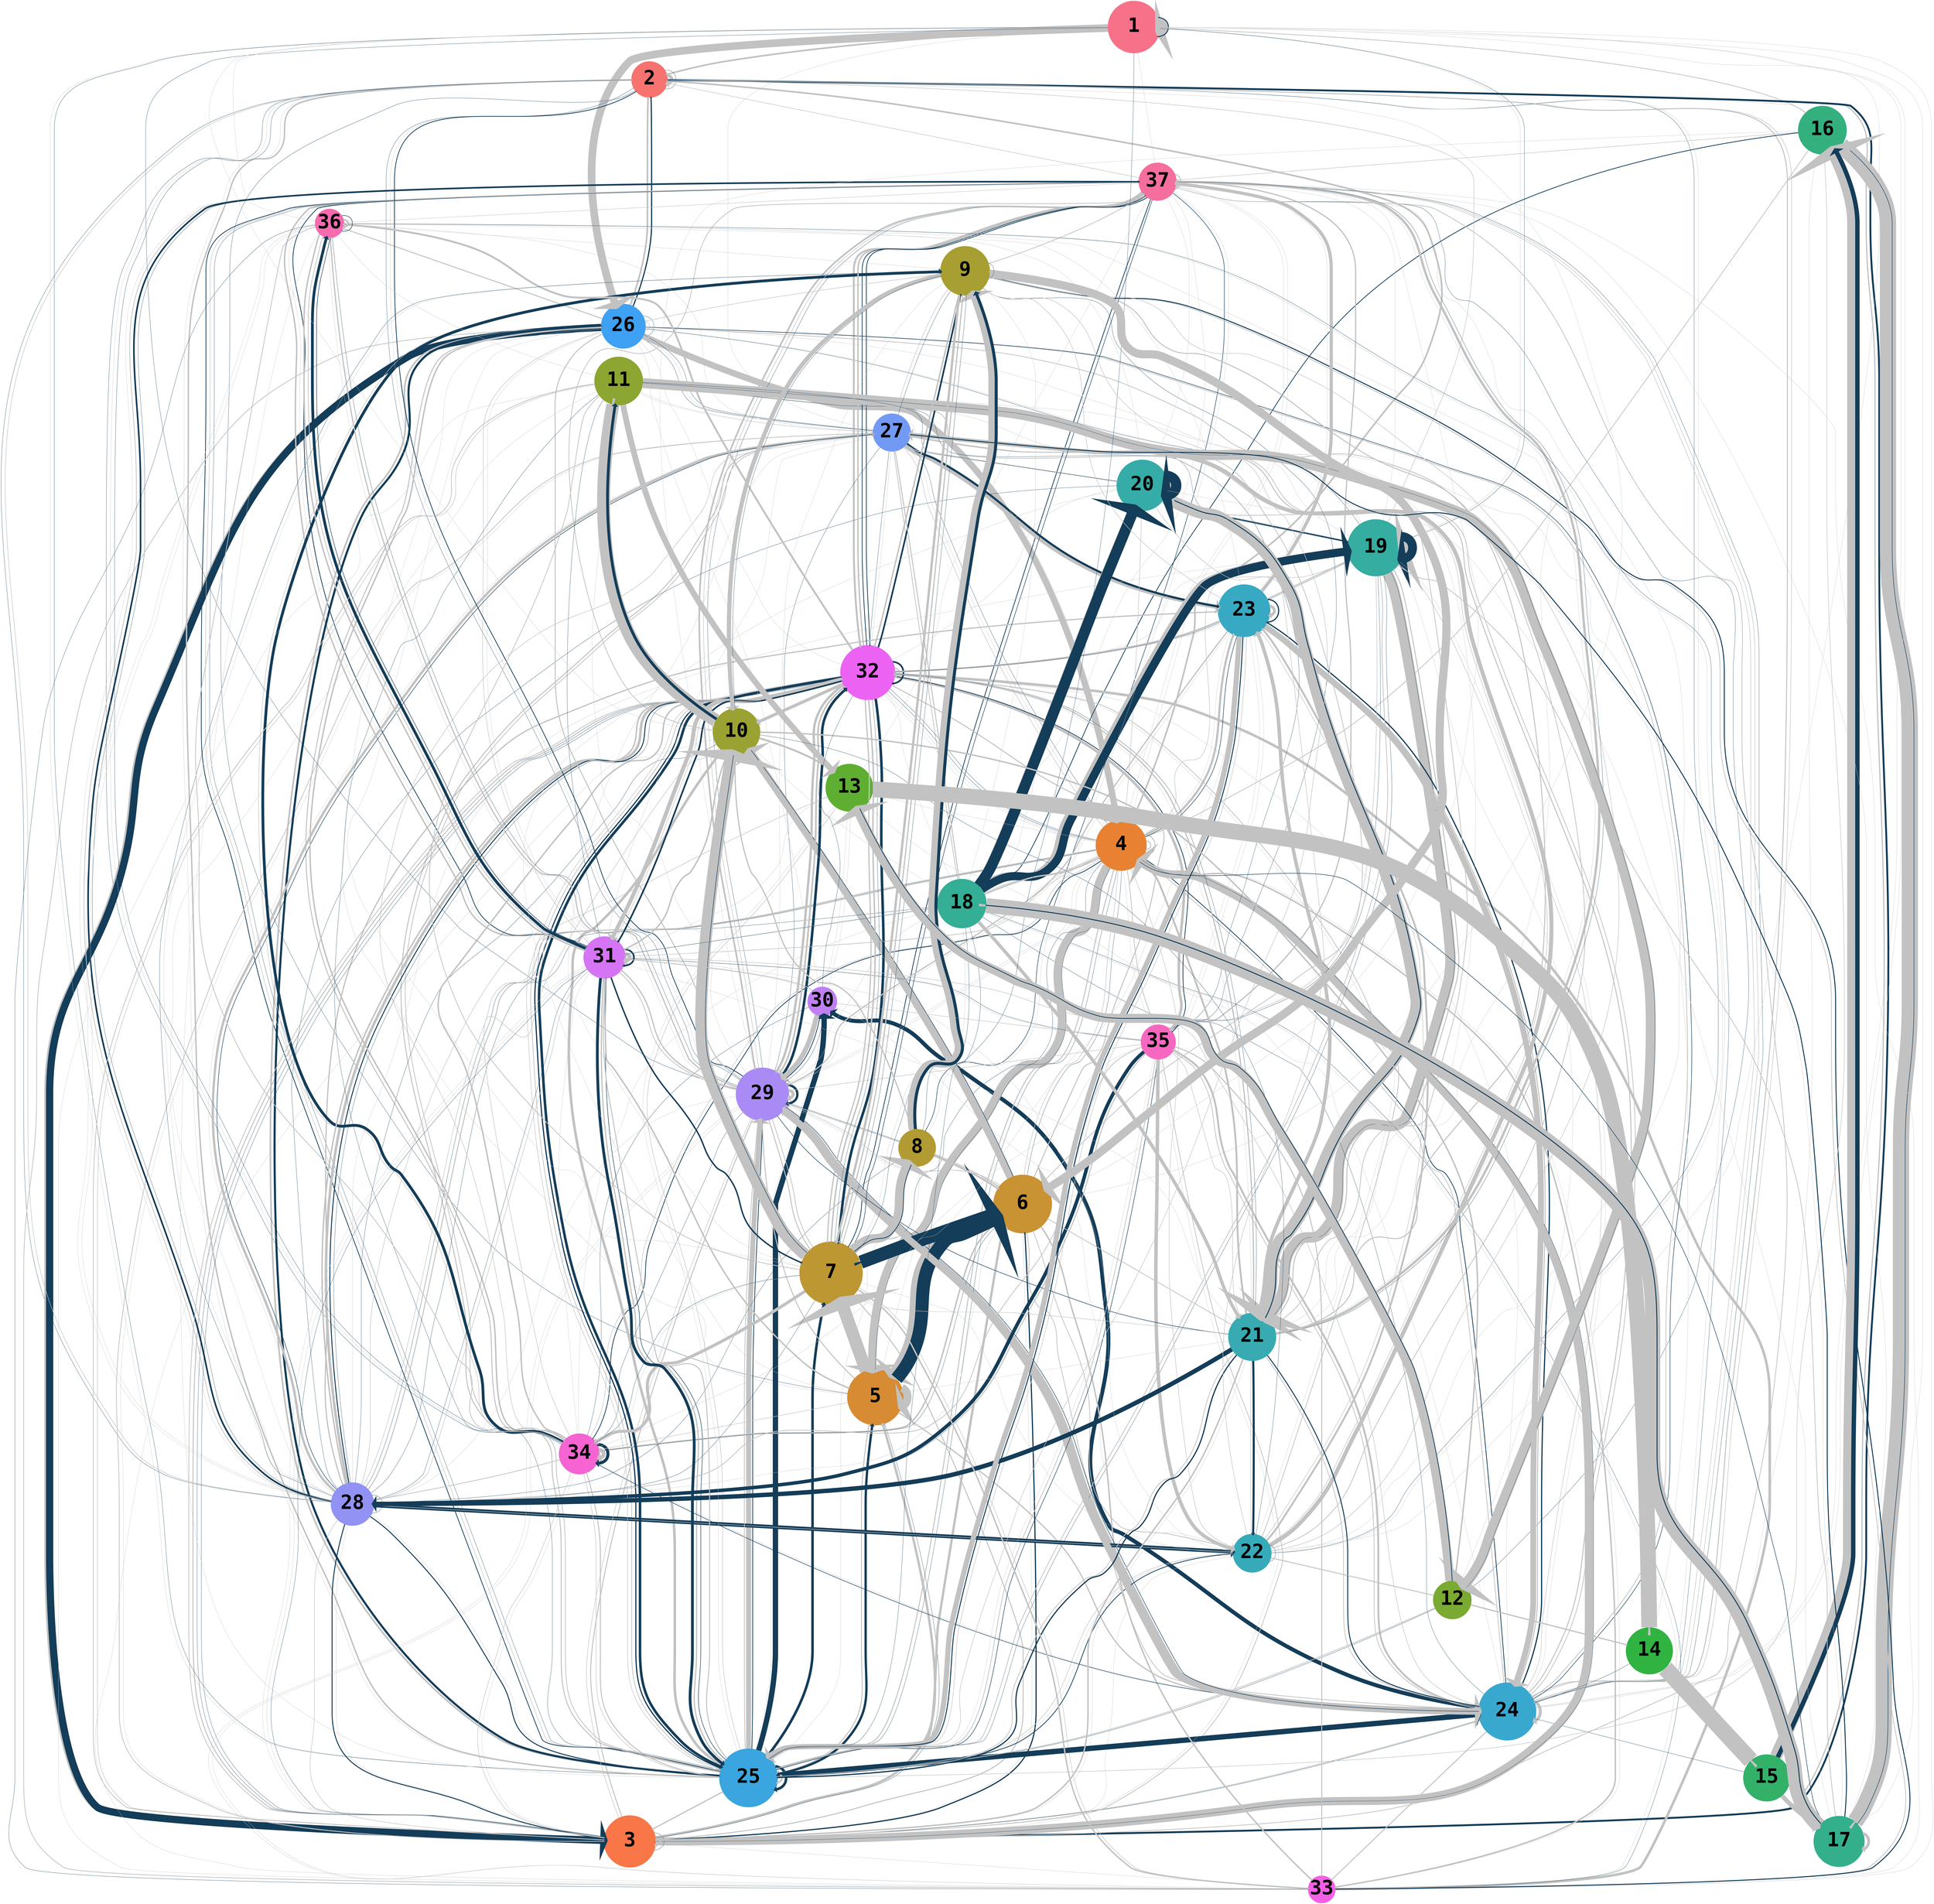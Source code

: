 // Cluster plot
digraph {
	graph [outputorder=endgesfirst]
	1 [color="#f77189" fixedsize=true fontname="Courier-Bold" fontsize=85 height=3.1269438398822866 style=filled width=3.1269438398822866]
	1 -> 1 [arrowsize=0.01 color=grey76 len=10 penwidth=39]
	1 -> 2 [arrowsize=0.01 color=grey76 len=10 penwidth=7]
	1 -> 26 [arrowsize=0.01 color=grey76 len=10 penwidth=33]
	1 -> 16 [arrowsize=0.01 color=grey76 len=10 penwidth=3]
	1 -> 19 [arrowsize=0.01 color=grey76 len=10 penwidth=1]
	1 -> 37 [arrowsize=0.01 color=grey76 len=10 penwidth=1]
	1 -> 27 [arrowsize=0.01 color=grey76 len=10 penwidth=1]
	1 -> 33 [arrowsize=0.01 color=grey76 len=10 penwidth=1]
	1 -> 24 [arrowsize=0.01 color=grey76 len=10 penwidth=1]
	1 -> 1 [arrowsize=0.01 color="#143D59" len=10 penwidth=4]
	1 -> 19 [arrowsize=0.01 color="#143D59" len=10 penwidth=1]
	2 [color="#f7736f" fixedsize=true fontname="Courier-Bold" fontsize=85 height=2.160246899469287 style=filled width=2.160246899469287]
	2 -> 4 [arrowsize=0.01 color=grey76 len=10 penwidth=7]
	2 -> 2 [arrowsize=0.01 color=grey76 len=10 penwidth=13]
	2 -> 24 [arrowsize=0.01 color=grey76 len=10 penwidth=4]
	2 -> 3 [arrowsize=0.01 color=grey76 len=10 penwidth=5]
	2 -> 25 [arrowsize=0.01 color=grey76 len=10 penwidth=1]
	2 -> 6 [arrowsize=0.01 color=grey76 len=10 penwidth=1]
	2 -> 16 [arrowsize=0.01 color=grey76 len=10 penwidth=1]
	2 -> 3 [arrowsize=0.01 color="#143D59" len=10 penwidth=8]
	2 -> 28 [arrowsize=0.01 color="#143D59" len=10 penwidth=1]
	2 -> 2 [arrowsize=0.01 color="#143D59" len=10 penwidth=1]
	2 -> 22 [arrowsize=0.01 color="#143D59" len=10 penwidth=1]
	2 -> 34 [arrowsize=0.01 color="#143D59" len=10 penwidth=1]
	2 -> 5 [arrowsize=0.01 color="#143D59" len=10 penwidth=1]
	2 -> 29 [arrowsize=0.01 color="#143D59" len=10 penwidth=1]
	3 [color="#f87647" fixedsize=true fontname="Courier-Bold" fontsize=85 height=3.109126351029605 style=filled width=3.109126351029605]
	3 -> 4 [arrowsize=0.01 color=grey76 len=10 penwidth=35]
	3 -> 24 [arrowsize=0.01 color=grey76 len=10 penwidth=3]
	3 -> 22 [arrowsize=0.01 color=grey76 len=10 penwidth=1]
	3 -> 5 [arrowsize=0.01 color=grey76 len=10 penwidth=10]
	3 -> 35 [arrowsize=0.01 color=grey76 len=10 penwidth=3]
	3 -> 27 [arrowsize=0.01 color=grey76 len=10 penwidth=1]
	3 -> 32 [arrowsize=0.01 color=grey76 len=10 penwidth=4]
	3 -> 3 [arrowsize=0.01 color=grey76 len=10 penwidth=9]
	3 -> 29 [arrowsize=0.01 color=grey76 len=10 penwidth=4]
	3 -> 21 [arrowsize=0.01 color=grey76 len=10 penwidth=1]
	3 -> 7 [arrowsize=0.01 color=grey76 len=10 penwidth=4]
	3 -> 34 [arrowsize=0.01 color=grey76 len=10 penwidth=1]
	3 -> 31 [arrowsize=0.01 color=grey76 len=10 penwidth=1]
	3 -> 33 [arrowsize=0.01 color=grey76 len=10 penwidth=1]
	3 -> 11 [arrowsize=0.01 color=grey76 len=10 penwidth=2]
	3 -> 37 [arrowsize=0.01 color=grey76 len=10 penwidth=3]
	3 -> 6 [arrowsize=0.01 color=grey76 len=10 penwidth=1]
	3 -> 28 [arrowsize=0.01 color=grey76 len=10 penwidth=1]
	3 -> 32 [arrowsize=0.01 color="#143D59" len=10 penwidth=1]
	3 -> 4 [arrowsize=0.01 color="#143D59" len=10 penwidth=1]
	3 -> 6 [arrowsize=0.01 color="#143D59" len=10 penwidth=5]
	3 -> 3 [arrowsize=0.01 color="#143D59" len=10 penwidth=1]
	3 -> 24 [arrowsize=0.01 color="#143D59" len=10 penwidth=1]
	3 -> 5 [arrowsize=0.01 color="#143D59" len=10 penwidth=1]
	4 [color="#e88232" fixedsize=true fontname="Courier-Bold" fontsize=85 height=3.0368111930481 style=filled width=3.0368111930481]
	4 -> 6 [arrowsize=0.01 color=grey76 len=10 penwidth=2]
	4 -> 5 [arrowsize=0.01 color=grey76 len=10 penwidth=36]
	4 -> 23 [arrowsize=0.01 color=grey76 len=10 penwidth=9]
	4 -> 32 [arrowsize=0.01 color=grey76 len=10 penwidth=1]
	4 -> 28 [arrowsize=0.01 color=grey76 len=10 penwidth=2]
	4 -> 4 [arrowsize=0.01 color=grey76 len=10 penwidth=4]
	4 -> 34 [arrowsize=0.01 color=grey76 len=10 penwidth=2]
	4 -> 26 [arrowsize=0.01 color=grey76 len=10 penwidth=1]
	4 -> 33 [arrowsize=0.01 color=grey76 len=10 penwidth=6]
	4 -> 37 [arrowsize=0.01 color=grey76 len=10 penwidth=1]
	4 -> 25 [arrowsize=0.01 color=grey76 len=10 penwidth=4]
	4 -> 18 [arrowsize=0.01 color=grey76 len=10 penwidth=3]
	4 -> 27 [arrowsize=0.01 color=grey76 len=10 penwidth=1]
	4 -> 3 [arrowsize=0.01 color=grey76 len=10 penwidth=3]
	4 -> 35 [arrowsize=0.01 color=grey76 len=10 penwidth=1]
	4 -> 31 [arrowsize=0.01 color=grey76 len=10 penwidth=1]
	4 -> 29 [arrowsize=0.01 color=grey76 len=10 penwidth=1]
	4 -> 20 [arrowsize=0.01 color=grey76 len=10 penwidth=2]
	4 -> 5 [arrowsize=0.01 color="#143D59" len=10 penwidth=1]
	4 -> 7 [arrowsize=0.01 color="#143D59" len=10 penwidth=1]
	4 -> 4 [arrowsize=0.01 color="#143D59" len=10 penwidth=1]
	4 -> 34 [arrowsize=0.01 color="#143D59" len=10 penwidth=3]
	4 -> 28 [arrowsize=0.01 color="#143D59" len=10 penwidth=1]
	4 -> 27 [arrowsize=0.01 color="#143D59" len=10 penwidth=1]
	4 -> 32 [arrowsize=0.01 color="#143D59" len=10 penwidth=1]
	4 -> 23 [arrowsize=0.01 color="#143D59" len=10 penwidth=2]
	5 [color="#d78b32" fixedsize=true fontname="Courier-Bold" fontsize=85 height=3.3665016461206925 style=filled width=3.3665016461206925]
	5 -> 7 [arrowsize=0.01 color=grey76 len=10 penwidth=54]
	5 -> 5 [arrowsize=0.01 color=grey76 len=10 penwidth=34]
	5 -> 6 [arrowsize=0.01 color=grey76 len=10 penwidth=8]
	5 -> 29 [arrowsize=0.01 color=grey76 len=10 penwidth=4]
	5 -> 34 [arrowsize=0.01 color=grey76 len=10 penwidth=1]
	5 -> 23 [arrowsize=0.01 color=grey76 len=10 penwidth=1]
	5 -> 6 [arrowsize=0.01 color="#143D59" len=10 penwidth=56]
	6 [color="#c99232" fixedsize=true fontname="Courier-Bold" fontsize=85 height=3.496029493900505 style=filled width=3.496029493900505]
	6 -> 10 [arrowsize=0.01 color=grey76 len=10 penwidth=32]
	6 -> 5 [arrowsize=0.01 color=grey76 len=10 penwidth=35]
	6 -> 11 [arrowsize=0.01 color=grey76 len=10 penwidth=3]
	6 -> 8 [arrowsize=0.01 color=grey76 len=10 penwidth=4]
	6 -> 24 [arrowsize=0.01 color=grey76 len=10 penwidth=3]
	6 -> 7 [arrowsize=0.01 color=grey76 len=10 penwidth=13]
	6 -> 33 [arrowsize=0.01 color=grey76 len=10 penwidth=6]
	6 -> 37 [arrowsize=0.01 color=grey76 len=10 penwidth=1]
	6 -> 28 [arrowsize=0.01 color=grey76 len=10 penwidth=1]
	6 -> 34 [arrowsize=0.01 color=grey76 len=10 penwidth=6]
	6 -> 32 [arrowsize=0.01 color=grey76 len=10 penwidth=4]
	6 -> 29 [arrowsize=0.01 color=grey76 len=10 penwidth=2]
	6 -> 7 [arrowsize=0.01 color="#143D59" len=10 penwidth=57]
	6 -> 10 [arrowsize=0.01 color="#143D59" len=10 penwidth=2]
	6 -> 4 [arrowsize=0.01 color="#143D59" len=10 penwidth=1]
	7 [color="#bd9732" fixedsize=true fontname="Courier-Bold" fontsize=85 height=3.771236166328254 style=filled width=3.771236166328254]
	7 -> 10 [arrowsize=0.01 color=grey76 len=10 penwidth=51]
	7 -> 8 [arrowsize=0.01 color=grey76 len=10 penwidth=38]
	7 -> 11 [arrowsize=0.01 color=grey76 len=10 penwidth=3]
	7 -> 9 [arrowsize=0.01 color=grey76 len=10 penwidth=5]
	7 -> 21 [arrowsize=0.01 color=grey76 len=10 penwidth=1]
	7 -> 33 [arrowsize=0.01 color=grey76 len=10 penwidth=6]
	7 -> 34 [arrowsize=0.01 color=grey76 len=10 penwidth=13]
	7 -> 32 [arrowsize=0.01 color=grey76 len=10 penwidth=6]
	7 -> 29 [arrowsize=0.01 color=grey76 len=10 penwidth=3]
	7 -> 27 [arrowsize=0.01 color=grey76 len=10 penwidth=1]
	7 -> 26 [arrowsize=0.01 color=grey76 len=10 penwidth=1]
	7 -> 8 [arrowsize=0.01 color="#143D59" len=10 penwidth=3]
	7 -> 10 [arrowsize=0.01 color="#143D59" len=10 penwidth=2]
	7 -> 37 [arrowsize=0.01 color="#143D59" len=10 penwidth=2]
	7 -> 28 [arrowsize=0.01 color="#143D59" len=10 penwidth=1]
	7 -> 32 [arrowsize=0.01 color="#143D59" len=10 penwidth=1]
	7 -> 34 [arrowsize=0.01 color="#143D59" len=10 penwidth=1]
	8 [color="#b29b32" fixedsize=true fontname="Courier-Bold" fontsize=85 height=2.23606797749979 style=filled width=2.23606797749979]
	8 -> 6 [arrowsize=0.01 color=grey76 len=10 penwidth=8]
	8 -> 10 [arrowsize=0.01 color=grey76 len=10 penwidth=5]
	8 -> 9 [arrowsize=0.01 color=grey76 len=10 penwidth=31]
	8 -> 37 [arrowsize=0.01 color=grey76 len=10 penwidth=1]
	8 -> 9 [arrowsize=0.01 color="#143D59" len=10 penwidth=13]
	8 -> 29 [arrowsize=0.01 color="#143D59" len=10 penwidth=1]
	8 -> 1 [arrowsize=0.01 color="#143D59" len=10 penwidth=1]
	9 [color="#a79f31" fixedsize=true fontname="Courier-Bold" fontsize=85 height=2.9627314724385294 style=filled width=2.9627314724385294]
	9 -> 6 [arrowsize=0.01 color=grey76 len=10 penwidth=35]
	9 -> 23 [arrowsize=0.01 color=grey76 len=10 penwidth=2]
	9 -> 27 [arrowsize=0.01 color=grey76 len=10 penwidth=2]
	9 -> 10 [arrowsize=0.01 color=grey76 len=10 penwidth=18]
	9 -> 7 [arrowsize=0.01 color=grey76 len=10 penwidth=10]
	9 -> 32 [arrowsize=0.01 color=grey76 len=10 penwidth=6]
	9 -> 26 [arrowsize=0.01 color=grey76 len=10 penwidth=2]
	9 -> 29 [arrowsize=0.01 color=grey76 len=10 penwidth=1]
	9 -> 25 [arrowsize=0.01 color=grey76 len=10 penwidth=2]
	9 -> 18 [arrowsize=0.01 color=grey76 len=10 penwidth=1]
	9 -> 10 [arrowsize=0.01 color="#143D59" len=10 penwidth=1]
	9 -> 27 [arrowsize=0.01 color="#143D59" len=10 penwidth=1]
	9 -> 9 [arrowsize=0.01 color="#143D59" len=10 penwidth=1]
	9 -> 28 [arrowsize=0.01 color="#143D59" len=10 penwidth=1]
	9 -> 7 [arrowsize=0.01 color="#143D59" len=10 penwidth=1]
	10 [color="#9aa331" fixedsize=true fontname="Courier-Bold" fontsize=85 height=2.82842712474619 style=filled width=2.82842712474619]
	10 -> 11 [arrowsize=0.01 color=grey76 len=10 penwidth=56]
	10 -> 6 [arrowsize=0.01 color=grey76 len=10 penwidth=1]
	10 -> 12 [arrowsize=0.01 color=grey76 len=10 penwidth=6]
	10 -> 13 [arrowsize=0.01 color=grey76 len=10 penwidth=8]
	10 -> 1 [arrowsize=0.01 color=grey76 len=10 penwidth=1]
	10 -> 11 [arrowsize=0.01 color="#143D59" len=10 penwidth=12]
	10 -> 22 [arrowsize=0.01 color="#143D59" len=10 penwidth=1]
	11 [color="#8ca631" fixedsize=true fontname="Courier-Bold" fontsize=85 height=2.905932629027116 style=filled width=2.905932629027116]
	11 -> 12 [arrowsize=0.01 color=grey76 len=10 penwidth=43]
	11 -> 13 [arrowsize=0.01 color=grey76 len=10 penwidth=25]
	11 -> 27 [arrowsize=0.01 color=grey76 len=10 penwidth=1]
	11 -> 33 [arrowsize=0.01 color=grey76 len=10 penwidth=1]
	11 -> 36 [arrowsize=0.01 color=grey76 len=10 penwidth=1]
	11 -> 14 [arrowsize=0.01 color=grey76 len=10 penwidth=1]
	11 -> 3 [arrowsize=0.01 color=grey76 len=10 penwidth=3]
	11 -> 31 [arrowsize=0.01 color="#143D59" len=10 penwidth=1]
	11 -> 25 [arrowsize=0.01 color="#143D59" len=10 penwidth=1]
	11 -> 12 [arrowsize=0.01 color="#143D59" len=10 penwidth=1]
	12 [color="#7aaa31" fixedsize=true fontname="Courier-Bold" fontsize=85 height=2.285218200133681 style=filled width=2.285218200133681]
	12 -> 14 [arrowsize=0.01 color=grey76 len=10 penwidth=5]
	12 -> 13 [arrowsize=0.01 color=grey76 len=10 penwidth=39]
	12 -> 22 [arrowsize=0.01 color=grey76 len=10 penwidth=2]
	12 -> 19 [arrowsize=0.01 color=grey76 len=10 penwidth=1]
	12 -> 13 [arrowsize=0.01 color="#143D59" len=10 penwidth=3]
	13 [color="#5eaf31" fixedsize=true fontname="Courier-Bold" fontsize=85 height=2.848001248439177 style=filled width=2.848001248439177]
	13 -> 14 [arrowsize=0.01 color=grey76 len=10 penwidth=68]
	13 -> 4 [arrowsize=0.01 color=grey76 len=10 penwidth=1]
	13 -> 30 [arrowsize=0.01 color=grey76 len=10 penwidth=1]
	13 -> 25 [arrowsize=0.01 color=grey76 len=10 penwidth=1]
	14 [color="#31b341" fixedsize=true fontname="Courier-Bold" fontsize=85 height=2.8087165910587863 style=filled width=2.8087165910587863]
	14 -> 15 [arrowsize=0.01 color=grey76 len=10 penwidth=71]
	14 -> 24 [arrowsize=0.01 color="#143D59" len=10 penwidth=1]
	15 [color="#33b169" fixedsize=true fontname="Courier-Bold" fontsize=85 height=2.8087165910587863 style=filled width=2.8087165910587863]
	15 -> 16 [arrowsize=0.01 color=grey76 len=10 penwidth=52]
	15 -> 17 [arrowsize=0.01 color=grey76 len=10 penwidth=19]
	15 -> 16 [arrowsize=0.01 color="#143D59" len=10 penwidth=19]
	16 [color="#33b07e" fixedsize=true fontname="Courier-Bold" fontsize=85 height=2.905932629027116 style=filled width=2.905932629027116]
	16 -> 17 [arrowsize=0.01 color=grey76 len=10 penwidth=70]
	16 -> 4 [arrowsize=0.01 color=grey76 len=10 penwidth=3]
	16 -> 37 [arrowsize=0.01 color=grey76 len=10 penwidth=2]
	16 -> 18 [arrowsize=0.01 color="#143D59" len=10 penwidth=3]
	16 -> 17 [arrowsize=0.01 color="#143D59" len=10 penwidth=2]
	17 [color="#34af8c" fixedsize=true fontname="Courier-Bold" fontsize=85 height=3.0368111930481 style=filled width=3.0368111930481]
	17 -> 18 [arrowsize=0.01 color=grey76 len=10 penwidth=64]
	17 -> 17 [arrowsize=0.01 color=grey76 len=10 penwidth=12]
	17 -> 19 [arrowsize=0.01 color=grey76 len=10 penwidth=3]
	17 -> 27 [arrowsize=0.01 color=grey76 len=10 penwidth=1]
	17 -> 20 [arrowsize=0.01 color=grey76 len=10 penwidth=1]
	17 -> 1 [arrowsize=0.01 color=grey76 len=10 penwidth=1]
	17 -> 37 [arrowsize=0.01 color=grey76 len=10 penwidth=1]
	17 -> 18 [arrowsize=0.01 color="#143D59" len=10 penwidth=4]
	17 -> 27 [arrowsize=0.01 color="#143D59" len=10 penwidth=4]
	17 -> 4 [arrowsize=0.01 color="#143D59" len=10 penwidth=2]
	18 [color="#35ae96" fixedsize=true fontname="Courier-Bold" fontsize=85 height=2.9439202887759492 style=filled width=2.9439202887759492]
	18 -> 19 [arrowsize=0.01 color=grey76 len=10 penwidth=33]
	18 -> 20 [arrowsize=0.01 color=grey76 len=10 penwidth=18]
	18 -> 4 [arrowsize=0.01 color=grey76 len=10 penwidth=6]
	18 -> 21 [arrowsize=0.01 color=grey76 len=10 penwidth=14]
	18 -> 27 [arrowsize=0.01 color=grey76 len=10 penwidth=4]
	18 -> 7 [arrowsize=0.01 color=grey76 len=10 penwidth=1]
	18 -> 10 [arrowsize=0.01 color=grey76 len=10 penwidth=1]
	18 -> 31 [arrowsize=0.01 color=grey76 len=10 penwidth=1]
	18 -> 19 [arrowsize=0.01 color="#143D59" len=10 penwidth=35]
	18 -> 20 [arrowsize=0.01 color="#143D59" len=10 penwidth=46]
	18 -> 31 [arrowsize=0.01 color="#143D59" len=10 penwidth=1]
	18 -> 25 [arrowsize=0.01 color="#143D59" len=10 penwidth=1]
	18 -> 7 [arrowsize=0.01 color="#143D59" len=10 penwidth=1]
	19 [color="#35ada0" fixedsize=true fontname="Courier-Bold" fontsize=85 height=3.3993463423951895 style=filled width=3.3993463423951895]
	19 -> 19 [arrowsize=0.01 color=grey76 len=10 penwidth=46]
	19 -> 21 [arrowsize=0.01 color=grey76 len=10 penwidth=45]
	19 -> 2 [arrowsize=0.01 color=grey76 len=10 penwidth=2]
	19 -> 23 [arrowsize=0.01 color=grey76 len=10 penwidth=4]
	19 -> 24 [arrowsize=0.01 color=grey76 len=10 penwidth=2]
	19 -> 11 [arrowsize=0.01 color=grey76 len=10 penwidth=1]
	19 -> 4 [arrowsize=0.01 color=grey76 len=10 penwidth=2]
	19 -> 26 [arrowsize=0.01 color=grey76 len=10 penwidth=1]
	19 -> 32 [arrowsize=0.01 color=grey76 len=10 penwidth=1]
	19 -> 20 [arrowsize=0.01 color="#143D59" len=10 penwidth=3]
	19 -> 19 [arrowsize=0.01 color="#143D59" len=10 penwidth=38]
	19 -> 21 [arrowsize=0.01 color="#143D59" len=10 penwidth=1]
	19 -> 23 [arrowsize=0.01 color="#143D59" len=10 penwidth=1]
	20 [color="#36aca8" fixedsize=true fontname="Courier-Bold" fontsize=85 height=3.073181485764296 style=filled width=3.073181485764296]
	20 -> 21 [arrowsize=0.01 color=grey76 len=10 penwidth=51]
	20 -> 20 [arrowsize=0.01 color=grey76 len=10 penwidth=29]
	20 -> 22 [arrowsize=0.01 color=grey76 len=10 penwidth=2]
	20 -> 36 [arrowsize=0.01 color=grey76 len=10 penwidth=1]
	20 -> 37 [arrowsize=0.01 color=grey76 len=10 penwidth=1]
	20 -> 5 [arrowsize=0.01 color=grey76 len=10 penwidth=1]
	20 -> 19 [arrowsize=0.01 color="#143D59" len=10 penwidth=3]
	20 -> 20 [arrowsize=0.01 color="#143D59" len=10 penwidth=44]
	20 -> 21 [arrowsize=0.01 color="#143D59" len=10 penwidth=4]
	20 -> 11 [arrowsize=0.01 color="#143D59" len=10 penwidth=1]
	21 [color="#37abb1" fixedsize=true fontname="Courier-Bold" fontsize=85 height=2.8674417556808756 style=filled width=2.8674417556808756]
	21 -> 9 [arrowsize=0.01 color=grey76 len=10 penwidth=4]
	21 -> 27 [arrowsize=0.01 color=grey76 len=10 penwidth=3]
	21 -> 6 [arrowsize=0.01 color=grey76 len=10 penwidth=3]
	21 -> 22 [arrowsize=0.01 color=grey76 len=10 penwidth=2]
	21 -> 26 [arrowsize=0.01 color=grey76 len=10 penwidth=1]
	21 -> 3 [arrowsize=0.01 color=grey76 len=10 penwidth=6]
	21 -> 4 [arrowsize=0.01 color=grey76 len=10 penwidth=8]
	21 -> 32 [arrowsize=0.01 color=grey76 len=10 penwidth=5]
	21 -> 31 [arrowsize=0.01 color=grey76 len=10 penwidth=1]
	21 -> 25 [arrowsize=0.01 color=grey76 len=10 penwidth=3]
	21 -> 23 [arrowsize=0.01 color=grey76 len=10 penwidth=15]
	21 -> 24 [arrowsize=0.01 color=grey76 len=10 penwidth=3]
	21 -> 19 [arrowsize=0.01 color=grey76 len=10 penwidth=4]
	21 -> 37 [arrowsize=0.01 color=grey76 len=10 penwidth=10]
	21 -> 35 [arrowsize=0.01 color=grey76 len=10 penwidth=2]
	21 -> 36 [arrowsize=0.01 color=grey76 len=10 penwidth=1]
	21 -> 7 [arrowsize=0.01 color=grey76 len=10 penwidth=1]
	21 -> 5 [arrowsize=0.01 color=grey76 len=10 penwidth=1]
	21 -> 22 [arrowsize=0.01 color="#143D59" len=10 penwidth=9]
	21 -> 29 [arrowsize=0.01 color="#143D59" len=10 penwidth=2]
	21 -> 28 [arrowsize=0.01 color="#143D59" len=10 penwidth=19]
	21 -> 24 [arrowsize=0.01 color="#143D59" len=10 penwidth=4]
	21 -> 25 [arrowsize=0.01 color="#143D59" len=10 penwidth=5]
	21 -> 32 [arrowsize=0.01 color="#143D59" len=10 penwidth=1]
	21 -> 37 [arrowsize=0.01 color="#143D59" len=10 penwidth=1]
	22 [color="#37aab9" fixedsize=true fontname="Courier-Bold" fontsize=85 height=2.309401076758503 style=filled width=2.309401076758503]
	22 -> 9 [arrowsize=0.01 color=grey76 len=10 penwidth=2]
	22 -> 27 [arrowsize=0.01 color=grey76 len=10 penwidth=17]
	22 -> 12 [arrowsize=0.01 color=grey76 len=10 penwidth=2]
	22 -> 25 [arrowsize=0.01 color=grey76 len=10 penwidth=2]
	22 -> 28 [arrowsize=0.01 color=grey76 len=10 penwidth=2]
	22 -> 6 [arrowsize=0.01 color=grey76 len=10 penwidth=3]
	22 -> 23 [arrowsize=0.01 color=grey76 len=10 penwidth=8]
	22 -> 32 [arrowsize=0.01 color=grey76 len=10 penwidth=3]
	22 -> 2 [arrowsize=0.01 color=grey76 len=10 penwidth=1]
	22 -> 1 [arrowsize=0.01 color=grey76 len=10 penwidth=1]
	22 -> 30 [arrowsize=0.01 color=grey76 len=10 penwidth=1]
	22 -> 4 [arrowsize=0.01 color=grey76 len=10 penwidth=2]
	22 -> 7 [arrowsize=0.01 color=grey76 len=10 penwidth=1]
	22 -> 22 [arrowsize=0.01 color="#143D59" len=10 penwidth=1]
	23 [color="#38a9c3" fixedsize=true fontname="Courier-Bold" fontsize=85 height=3.144660377352201 style=filled width=3.144660377352201]
	23 -> 24 [arrowsize=0.01 color=grey76 len=10 penwidth=25]
	23 -> 22 [arrowsize=0.01 color=grey76 len=10 penwidth=2]
	23 -> 29 [arrowsize=0.01 color=grey76 len=10 penwidth=5]
	23 -> 25 [arrowsize=0.01 color=grey76 len=10 penwidth=22]
	23 -> 23 [arrowsize=0.01 color=grey76 len=10 penwidth=12]
	23 -> 32 [arrowsize=0.01 color=grey76 len=10 penwidth=7]
	23 -> 35 [arrowsize=0.01 color=grey76 len=10 penwidth=1]
	23 -> 37 [arrowsize=0.01 color=grey76 len=10 penwidth=14]
	23 -> 4 [arrowsize=0.01 color=grey76 len=10 penwidth=1]
	23 -> 23 [arrowsize=0.01 color="#143D59" len=10 penwidth=5]
	23 -> 32 [arrowsize=0.01 color="#143D59" len=10 penwidth=1]
	23 -> 25 [arrowsize=0.01 color="#143D59" len=10 penwidth=4]
	24 [color="#39a8cf" fixedsize=true fontname="Courier-Bold" fontsize=85 height=3.464101615137755 style=filled width=3.464101615137755]
	24 -> 2 [arrowsize=0.01 color=grey76 len=10 penwidth=2]
	24 -> 25 [arrowsize=0.01 color=grey76 len=10 penwidth=14]
	24 -> 26 [arrowsize=0.01 color=grey76 len=10 penwidth=3]
	24 -> 24 [arrowsize=0.01 color=grey76 len=10 penwidth=13]
	24 -> 27 [arrowsize=0.01 color=grey76 len=10 penwidth=3]
	24 -> 5 [arrowsize=0.01 color=grey76 len=10 penwidth=5]
	24 -> 34 [arrowsize=0.01 color=grey76 len=10 penwidth=1]
	24 -> 35 [arrowsize=0.01 color=grey76 len=10 penwidth=8]
	24 -> 29 [arrowsize=0.01 color=grey76 len=10 penwidth=19]
	24 -> 16 [arrowsize=0.01 color=grey76 len=10 penwidth=1]
	24 -> 33 [arrowsize=0.01 color=grey76 len=10 penwidth=4]
	24 -> 37 [arrowsize=0.01 color=grey76 len=10 penwidth=2]
	24 -> 4 [arrowsize=0.01 color=grey76 len=10 penwidth=3]
	24 -> 23 [arrowsize=0.01 color=grey76 len=10 penwidth=4]
	24 -> 32 [arrowsize=0.01 color=grey76 len=10 penwidth=1]
	24 -> 1 [arrowsize=0.01 color=grey76 len=10 penwidth=1]
	24 -> 13 [arrowsize=0.01 color=grey76 len=10 penwidth=1]
	24 -> 19 [arrowsize=0.01 color=grey76 len=10 penwidth=1]
	24 -> 26 [arrowsize=0.01 color="#143D59" len=10 penwidth=2]
	24 -> 25 [arrowsize=0.01 color="#143D59" len=10 penwidth=11]
	24 -> 30 [arrowsize=0.01 color="#143D59" len=10 penwidth=17]
	24 -> 15 [arrowsize=0.01 color="#143D59" len=10 penwidth=1]
	24 -> 23 [arrowsize=0.01 color="#143D59" len=10 penwidth=5]
	24 -> 4 [arrowsize=0.01 color="#143D59" len=10 penwidth=3]
	24 -> 18 [arrowsize=0.01 color="#143D59" len=10 penwidth=1]
	25 [color="#3aa5de" fixedsize=true fontname="Courier-Bold" fontsize=85 height=3.496029493900505 style=filled width=3.496029493900505]
	25 -> 2 [arrowsize=0.01 color=grey76 len=10 penwidth=6]
	25 -> 26 [arrowsize=0.01 color=grey76 len=10 penwidth=7]
	25 -> 12 [arrowsize=0.01 color=grey76 len=10 penwidth=3]
	25 -> 31 [arrowsize=0.01 color=grey76 len=10 penwidth=5]
	25 -> 27 [arrowsize=0.01 color=grey76 len=10 penwidth=3]
	25 -> 32 [arrowsize=0.01 color=grey76 len=10 penwidth=3]
	25 -> 25 [arrowsize=0.01 color=grey76 len=10 penwidth=7]
	25 -> 34 [arrowsize=0.01 color=grey76 len=10 penwidth=4]
	25 -> 24 [arrowsize=0.01 color=grey76 len=10 penwidth=1]
	25 -> 29 [arrowsize=0.01 color=grey76 len=10 penwidth=21]
	25 -> 22 [arrowsize=0.01 color=grey76 len=10 penwidth=1]
	25 -> 3 [arrowsize=0.01 color=grey76 len=10 penwidth=5]
	25 -> 10 [arrowsize=0.01 color=grey76 len=10 penwidth=11]
	25 -> 6 [arrowsize=0.01 color=grey76 len=10 penwidth=10]
	25 -> 37 [arrowsize=0.01 color=grey76 len=10 penwidth=2]
	25 -> 8 [arrowsize=0.01 color=grey76 len=10 penwidth=1]
	25 -> 5 [arrowsize=0.01 color=grey76 len=10 penwidth=4]
	25 -> 23 [arrowsize=0.01 color=grey76 len=10 penwidth=2]
	25 -> 13 [arrowsize=0.01 color=grey76 len=10 penwidth=2]
	25 -> 1 [arrowsize=0.01 color=grey76 len=10 penwidth=1]
	25 -> 28 [arrowsize=0.01 color=grey76 len=10 penwidth=1]
	25 -> 19 [arrowsize=0.01 color=grey76 len=10 penwidth=3]
	25 -> 35 [arrowsize=0.01 color=grey76 len=10 penwidth=3]
	25 -> 30 [arrowsize=0.01 color=grey76 len=10 penwidth=1]
	25 -> 16 [arrowsize=0.01 color=grey76 len=10 penwidth=2]
	25 -> 24 [arrowsize=0.01 color="#143D59" len=10 penwidth=23]
	25 -> 26 [arrowsize=0.01 color="#143D59" len=10 penwidth=9]
	25 -> 22 [arrowsize=0.01 color="#143D59" len=10 penwidth=3]
	25 -> 29 [arrowsize=0.01 color="#143D59" len=10 penwidth=3]
	25 -> 30 [arrowsize=0.01 color="#143D59" len=10 penwidth=23]
	25 -> 25 [arrowsize=0.01 color="#143D59" len=10 penwidth=11]
	25 -> 31 [arrowsize=0.01 color="#143D59" len=10 penwidth=2]
	25 -> 7 [arrowsize=0.01 color="#143D59" len=10 penwidth=11]
	25 -> 5 [arrowsize=0.01 color="#143D59" len=10 penwidth=10]
	25 -> 19 [arrowsize=0.01 color="#143D59" len=10 penwidth=1]
	25 -> 4 [arrowsize=0.01 color="#143D59" len=10 penwidth=1]
	25 -> 32 [arrowsize=0.01 color="#143D59" len=10 penwidth=5]
	25 -> 1 [arrowsize=0.01 color="#143D59" len=10 penwidth=1]
	25 -> 37 [arrowsize=0.01 color="#143D59" len=10 penwidth=1]
	25 -> 12 [arrowsize=0.01 color="#143D59" len=10 penwidth=1]
	26 [color="#3ea1f4" fixedsize=true fontname="Courier-Bold" fontsize=85 height=2.6666666666666665 style=filled width=2.6666666666666665]
	26 -> 2 [arrowsize=0.01 color=grey76 len=10 penwidth=7]
	26 -> 4 [arrowsize=0.01 color=grey76 len=10 penwidth=27]
	26 -> 22 [arrowsize=0.01 color=grey76 len=10 penwidth=3]
	26 -> 32 [arrowsize=0.01 color=grey76 len=10 penwidth=1]
	26 -> 3 [arrowsize=0.01 color=grey76 len=10 penwidth=10]
	26 -> 34 [arrowsize=0.01 color=grey76 len=10 penwidth=4]
	26 -> 36 [arrowsize=0.01 color=grey76 len=10 penwidth=4]
	26 -> 31 [arrowsize=0.01 color=grey76 len=10 penwidth=2]
	26 -> 11 [arrowsize=0.01 color=grey76 len=10 penwidth=1]
	26 -> 26 [arrowsize=0.01 color=grey76 len=10 penwidth=2]
	26 -> 5 [arrowsize=0.01 color=grey76 len=10 penwidth=1]
	26 -> 2 [arrowsize=0.01 color="#143D59" len=10 penwidth=5]
	26 -> 3 [arrowsize=0.01 color="#143D59" len=10 penwidth=31]
	26 -> 27 [arrowsize=0.01 color="#143D59" len=10 penwidth=1]
	26 -> 19 [arrowsize=0.01 color="#143D59" len=10 penwidth=1]
	26 -> 26 [arrowsize=0.01 color="#143D59" len=10 penwidth=1]
	27 [color="#729af4" fixedsize=true fontname="Courier-Bold" fontsize=85 height=2.260776661041756 style=filled width=2.260776661041756]
	27 -> 24 [arrowsize=0.01 color=grey76 len=10 penwidth=4]
	27 -> 22 [arrowsize=0.01 color=grey76 len=10 penwidth=2]
	27 -> 23 [arrowsize=0.01 color=grey76 len=10 penwidth=18]
	27 -> 25 [arrowsize=0.01 color=grey76 len=10 penwidth=4]
	27 -> 11 [arrowsize=0.01 color=grey76 len=10 penwidth=1]
	27 -> 3 [arrowsize=0.01 color=grey76 len=10 penwidth=3]
	27 -> 4 [arrowsize=0.01 color=grey76 len=10 penwidth=2]
	27 -> 26 [arrowsize=0.01 color=grey76 len=10 penwidth=1]
	27 -> 28 [arrowsize=0.01 color=grey76 len=10 penwidth=1]
	27 -> 20 [arrowsize=0.01 color=grey76 len=10 penwidth=4]
	27 -> 27 [arrowsize=0.01 color=grey76 len=10 penwidth=1]
	27 -> 18 [arrowsize=0.01 color=grey76 len=10 penwidth=3]
	27 -> 23 [arrowsize=0.01 color="#143D59" len=10 penwidth=9]
	27 -> 29 [arrowsize=0.01 color="#143D59" len=10 penwidth=1]
	27 -> 26 [arrowsize=0.01 color="#143D59" len=10 penwidth=1]
	27 -> 32 [arrowsize=0.01 color="#143D59" len=10 penwidth=1]
	28 [color="#9192f4" fixedsize=true fontname="Courier-Bold" fontsize=85 height=2.581988897471611 style=filled width=2.581988897471611]
	28 -> 28 [arrowsize=0.01 color=grey76 len=10 penwidth=1]
	28 -> 2 [arrowsize=0.01 color=grey76 len=10 penwidth=2]
	28 -> 31 [arrowsize=0.01 color=grey76 len=10 penwidth=2]
	28 -> 27 [arrowsize=0.01 color=grey76 len=10 penwidth=10]
	28 -> 35 [arrowsize=0.01 color=grey76 len=10 penwidth=4]
	28 -> 22 [arrowsize=0.01 color=grey76 len=10 penwidth=4]
	28 -> 13 [arrowsize=0.01 color=grey76 len=10 penwidth=2]
	28 -> 9 [arrowsize=0.01 color=grey76 len=10 penwidth=1]
	28 -> 4 [arrowsize=0.01 color=grey76 len=10 penwidth=4]
	28 -> 11 [arrowsize=0.01 color=grey76 len=10 penwidth=1]
	28 -> 19 [arrowsize=0.01 color=grey76 len=10 penwidth=1]
	28 -> 32 [arrowsize=0.01 color=grey76 len=10 penwidth=11]
	28 -> 23 [arrowsize=0.01 color=grey76 len=10 penwidth=5]
	28 -> 3 [arrowsize=0.01 color=grey76 len=10 penwidth=2]
	28 -> 36 [arrowsize=0.01 color=grey76 len=10 penwidth=1]
	28 -> 37 [arrowsize=0.01 color=grey76 len=10 penwidth=3]
	28 -> 21 [arrowsize=0.01 color=grey76 len=10 penwidth=1]
	28 -> 29 [arrowsize=0.01 color=grey76 len=10 penwidth=1]
	28 -> 25 [arrowsize=0.01 color="#143D59" len=10 penwidth=4]
	28 -> 22 [arrowsize=0.01 color="#143D59" len=10 penwidth=16]
	28 -> 32 [arrowsize=0.01 color="#143D59" len=10 penwidth=4]
	28 -> 8 [arrowsize=0.01 color="#143D59" len=10 penwidth=1]
	28 -> 20 [arrowsize=0.01 color="#143D59" len=10 penwidth=1]
	28 -> 18 [arrowsize=0.01 color="#143D59" len=10 penwidth=1]
	28 -> 37 [arrowsize=0.01 color="#143D59" len=10 penwidth=7]
	28 -> 27 [arrowsize=0.01 color="#143D59" len=10 penwidth=2]
	28 -> 10 [arrowsize=0.01 color="#143D59" len=10 penwidth=1]
	28 -> 3 [arrowsize=0.01 color="#143D59" len=10 penwidth=4]
	28 -> 28 [arrowsize=0.01 color="#143D59" len=10 penwidth=1]
	29 [color="#aa8af4" fixedsize=true fontname="Courier-Bold" fontsize=85 height=3.1797973380564852 style=filled width=3.1797973380564852]
	29 -> 31 [arrowsize=0.01 color=grey76 len=10 penwidth=5]
	29 -> 25 [arrowsize=0.01 color=grey76 len=10 penwidth=3]
	29 -> 26 [arrowsize=0.01 color=grey76 len=10 penwidth=4]
	29 -> 24 [arrowsize=0.01 color=grey76 len=10 penwidth=29]
	29 -> 29 [arrowsize=0.01 color=grey76 len=10 penwidth=13]
	29 -> 37 [arrowsize=0.01 color=grey76 len=10 penwidth=2]
	29 -> 36 [arrowsize=0.01 color=grey76 len=10 penwidth=5]
	29 -> 32 [arrowsize=0.01 color=grey76 len=10 penwidth=7]
	29 -> 4 [arrowsize=0.01 color=grey76 len=10 penwidth=1]
	29 -> 6 [arrowsize=0.01 color=grey76 len=10 penwidth=1]
	29 -> 33 [arrowsize=0.01 color=grey76 len=10 penwidth=1]
	29 -> 7 [arrowsize=0.01 color=grey76 len=10 penwidth=4]
	29 -> 8 [arrowsize=0.01 color=grey76 len=10 penwidth=3]
	29 -> 3 [arrowsize=0.01 color=grey76 len=10 penwidth=2]
	29 -> 23 [arrowsize=0.01 color=grey76 len=10 penwidth=1]
	29 -> 2 [arrowsize=0.01 color=grey76 len=10 penwidth=1]
	29 -> 16 [arrowsize=0.01 color=grey76 len=10 penwidth=1]
	29 -> 18 [arrowsize=0.01 color=grey76 len=10 penwidth=1]
	29 -> 11 [arrowsize=0.01 color=grey76 len=10 penwidth=1]
	29 -> 30 [arrowsize=0.01 color="#143D59" len=10 penwidth=3]
	29 -> 29 [arrowsize=0.01 color="#143D59" len=10 penwidth=10]
	29 -> 32 [arrowsize=0.01 color="#143D59" len=10 penwidth=11]
	29 -> 1 [arrowsize=0.01 color="#143D59" len=10 penwidth=1]
	29 -> 2 [arrowsize=0.01 color="#143D59" len=10 penwidth=3]
	29 -> 34 [arrowsize=0.01 color="#143D59" len=10 penwidth=1]
	29 -> 36 [arrowsize=0.01 color="#143D59" len=10 penwidth=1]
	29 -> 24 [arrowsize=0.01 color="#143D59" len=10 penwidth=2]
	30 [color="#bf80f4" fixedsize=true fontname="Courier-Bold" fontsize=85 height=1.7638342073763937 style=filled width=1.7638342073763937]
	30 -> 31 [arrowsize=0.01 color=grey76 len=10 penwidth=3]
	30 -> 29 [arrowsize=0.01 color=grey76 len=10 penwidth=21]
	30 -> 26 [arrowsize=0.01 color=grey76 len=10 penwidth=1]
	30 -> 35 [arrowsize=0.01 color=grey76 len=10 penwidth=1]
	30 -> 13 [arrowsize=0.01 color=grey76 len=10 penwidth=1]
	30 -> 32 [arrowsize=0.01 color="#143D59" len=10 penwidth=1]
	30 -> 29 [arrowsize=0.01 color="#143D59" len=10 penwidth=1]
	31 [color="#d574f4" fixedsize=true fontname="Courier-Bold" fontsize=85 height=2.516611478423583 style=filled width=2.516611478423583]
	31 -> 29 [arrowsize=0.01 color=grey76 len=10 penwidth=3]
	31 -> 22 [arrowsize=0.01 color=grey76 len=10 penwidth=1]
	31 -> 32 [arrowsize=0.01 color=grey76 len=10 penwidth=2]
	31 -> 31 [arrowsize=0.01 color=grey76 len=10 penwidth=15]
	31 -> 36 [arrowsize=0.01 color=grey76 len=10 penwidth=3]
	31 -> 13 [arrowsize=0.01 color=grey76 len=10 penwidth=1]
	31 -> 37 [arrowsize=0.01 color=grey76 len=10 penwidth=1]
	31 -> 10 [arrowsize=0.01 color=grey76 len=10 penwidth=6]
	31 -> 5 [arrowsize=0.01 color=grey76 len=10 penwidth=6]
	31 -> 3 [arrowsize=0.01 color=grey76 len=10 penwidth=1]
	31 -> 24 [arrowsize=0.01 color=grey76 len=10 penwidth=2]
	31 -> 27 [arrowsize=0.01 color=grey76 len=10 penwidth=1]
	31 -> 4 [arrowsize=0.01 color=grey76 len=10 penwidth=2]
	31 -> 25 [arrowsize=0.01 color=grey76 len=10 penwidth=4]
	31 -> 34 [arrowsize=0.01 color=grey76 len=10 penwidth=1]
	31 -> 30 [arrowsize=0.01 color=grey76 len=10 penwidth=1]
	31 -> 26 [arrowsize=0.01 color=grey76 len=10 penwidth=1]
	31 -> 31 [arrowsize=0.01 color="#143D59" len=10 penwidth=7]
	31 -> 36 [arrowsize=0.01 color="#143D59" len=10 penwidth=12]
	31 -> 28 [arrowsize=0.01 color="#143D59" len=10 penwidth=1]
	31 -> 25 [arrowsize=0.01 color="#143D59" len=10 penwidth=12]
	31 -> 7 [arrowsize=0.01 color="#143D59" len=10 penwidth=6]
	31 -> 3 [arrowsize=0.01 color="#143D59" len=10 penwidth=1]
	32 [color="#ec63f4" fixedsize=true fontname="Courier-Bold" fontsize=85 height=3.2829526005987013 style=filled width=3.2829526005987013]
	32 -> 28 [arrowsize=0.01 color=grey76 len=10 penwidth=6]
	32 -> 22 [arrowsize=0.01 color=grey76 len=10 penwidth=1]
	32 -> 27 [arrowsize=0.01 color=grey76 len=10 penwidth=1]
	32 -> 3 [arrowsize=0.01 color=grey76 len=10 penwidth=3]
	32 -> 35 [arrowsize=0.01 color=grey76 len=10 penwidth=11]
	32 -> 10 [arrowsize=0.01 color=grey76 len=10 penwidth=13]
	32 -> 25 [arrowsize=0.01 color=grey76 len=10 penwidth=2]
	32 -> 29 [arrowsize=0.01 color=grey76 len=10 penwidth=10]
	32 -> 31 [arrowsize=0.01 color=grey76 len=10 penwidth=17]
	32 -> 37 [arrowsize=0.01 color=grey76 len=10 penwidth=6]
	32 -> 36 [arrowsize=0.01 color=grey76 len=10 penwidth=8]
	32 -> 20 [arrowsize=0.01 color=grey76 len=10 penwidth=1]
	32 -> 21 [arrowsize=0.01 color=grey76 len=10 penwidth=1]
	32 -> 32 [arrowsize=0.01 color=grey76 len=10 penwidth=5]
	32 -> 7 [arrowsize=0.01 color=grey76 len=10 penwidth=5]
	32 -> 23 [arrowsize=0.01 color=grey76 len=10 penwidth=1]
	32 -> 4 [arrowsize=0.01 color=grey76 len=10 penwidth=1]
	32 -> 18 [arrowsize=0.01 color=grey76 len=10 penwidth=1]
	32 -> 25 [arrowsize=0.01 color="#143D59" len=10 penwidth=11]
	32 -> 7 [arrowsize=0.01 color="#143D59" len=10 penwidth=11]
	32 -> 4 [arrowsize=0.01 color="#143D59" len=10 penwidth=1]
	32 -> 37 [arrowsize=0.01 color="#143D59" len=10 penwidth=3]
	32 -> 31 [arrowsize=0.01 color="#143D59" len=10 penwidth=7]
	32 -> 32 [arrowsize=0.01 color="#143D59" len=10 penwidth=7]
	32 -> 9 [arrowsize=0.01 color="#143D59" len=10 penwidth=7]
	32 -> 3 [arrowsize=0.01 color="#143D59" len=10 penwidth=1]
	32 -> 35 [arrowsize=0.01 color="#143D59" len=10 penwidth=3]
	32 -> 28 [arrowsize=0.01 color="#143D59" len=10 penwidth=1]
	33 [color="#f55fe5" fixedsize=true fontname="Courier-Bold" fontsize=85 height=1.6329931618554518 style=filled width=1.6329931618554518]
	33 -> 26 [arrowsize=0.01 color=grey76 len=10 penwidth=3]
	33 -> 9 [arrowsize=0.01 color=grey76 len=10 penwidth=3]
	33 -> 10 [arrowsize=0.01 color=grey76 len=10 penwidth=1]
	33 -> 32 [arrowsize=0.01 color=grey76 len=10 penwidth=11]
	33 -> 37 [arrowsize=0.01 color=grey76 len=10 penwidth=1]
	33 -> 4 [arrowsize=0.01 color=grey76 len=10 penwidth=1]
	33 -> 7 [arrowsize=0.01 color=grey76 len=10 penwidth=2]
	33 -> 29 [arrowsize=0.01 color=grey76 len=10 penwidth=1]
	33 -> 18 [arrowsize=0.01 color=grey76 len=10 penwidth=1]
	33 -> 9 [arrowsize=0.01 color="#143D59" len=10 penwidth=4]
	33 -> 18 [arrowsize=0.01 color="#143D59" len=10 penwidth=1]
	34 [color="#f564d2" fixedsize=true fontname="Courier-Bold" fontsize=85 height=2.4267032964268394 style=filled width=2.4267032964268394]
	34 -> 34 [arrowsize=0.01 color=grey76 len=10 penwidth=16]
	34 -> 27 [arrowsize=0.01 color=grey76 len=10 penwidth=2]
	34 -> 32 [arrowsize=0.01 color=grey76 len=10 penwidth=6]
	34 -> 2 [arrowsize=0.01 color=grey76 len=10 penwidth=1]
	34 -> 26 [arrowsize=0.01 color=grey76 len=10 penwidth=6]
	34 -> 9 [arrowsize=0.01 color=grey76 len=10 penwidth=2]
	34 -> 10 [arrowsize=0.01 color=grey76 len=10 penwidth=2]
	34 -> 28 [arrowsize=0.01 color=grey76 len=10 penwidth=3]
	34 -> 3 [arrowsize=0.01 color=grey76 len=10 penwidth=2]
	34 -> 35 [arrowsize=0.01 color=grey76 len=10 penwidth=1]
	34 -> 7 [arrowsize=0.01 color=grey76 len=10 penwidth=1]
	34 -> 25 [arrowsize=0.01 color=grey76 len=10 penwidth=2]
	34 -> 5 [arrowsize=0.01 color=grey76 len=10 penwidth=1]
	34 -> 18 [arrowsize=0.01 color=grey76 len=10 penwidth=1]
	34 -> 34 [arrowsize=0.01 color="#143D59" len=10 penwidth=13]
	34 -> 24 [arrowsize=0.01 color="#143D59" len=10 penwidth=2]
	34 -> 9 [arrowsize=0.01 color="#143D59" len=10 penwidth=12]
	34 -> 30 [arrowsize=0.01 color="#143D59" len=10 penwidth=1]
	34 -> 6 [arrowsize=0.01 color="#143D59" len=10 penwidth=1]
	34 -> 2 [arrowsize=0.01 color="#143D59" len=10 penwidth=1]
	35 [color="#f668c0" fixedsize=true fontname="Courier-Bold" fontsize=85 height=2.0816659994661326 style=filled width=2.0816659994661326]
	35 -> 28 [arrowsize=0.01 color=grey76 len=10 penwidth=3]
	35 -> 22 [arrowsize=0.01 color=grey76 len=10 penwidth=15]
	35 -> 3 [arrowsize=0.01 color=grey76 len=10 penwidth=1]
	35 -> 25 [arrowsize=0.01 color=grey76 len=10 penwidth=1]
	35 -> 19 [arrowsize=0.01 color=grey76 len=10 penwidth=2]
	35 -> 24 [arrowsize=0.01 color=grey76 len=10 penwidth=3]
	35 -> 33 [arrowsize=0.01 color=grey76 len=10 penwidth=4]
	35 -> 29 [arrowsize=0.01 color=grey76 len=10 penwidth=2]
	35 -> 31 [arrowsize=0.01 color=grey76 len=10 penwidth=1]
	35 -> 4 [arrowsize=0.01 color=grey76 len=10 penwidth=3]
	35 -> 30 [arrowsize=0.01 color=grey76 len=10 penwidth=1]
	35 -> 23 [arrowsize=0.01 color=grey76 len=10 penwidth=1]
	35 -> 28 [arrowsize=0.01 color="#143D59" len=10 penwidth=15]
	35 -> 25 [arrowsize=0.01 color="#143D59" len=10 penwidth=2]
	35 -> 11 [arrowsize=0.01 color="#143D59" len=10 penwidth=1]
	35 -> 31 [arrowsize=0.01 color="#143D59" len=10 penwidth=1]
	35 -> 9 [arrowsize=0.01 color="#143D59" len=10 penwidth=1]
	35 -> 19 [arrowsize=0.01 color="#143D59" len=10 penwidth=1]
	36 [color="#f66bb0" fixedsize=true fontname="Courier-Bold" fontsize=85 height=1.7320508075688774 style=filled width=1.7320508075688774]
	36 -> 31 [arrowsize=0.01 color=grey76 len=10 penwidth=6]
	36 -> 36 [arrowsize=0.01 color=grey76 len=10 penwidth=7]
	36 -> 28 [arrowsize=0.01 color=grey76 len=10 penwidth=1]
	36 -> 34 [arrowsize=0.01 color=grey76 len=10 penwidth=3]
	36 -> 29 [arrowsize=0.01 color=grey76 len=10 penwidth=1]
	36 -> 37 [arrowsize=0.01 color=grey76 len=10 penwidth=1]
	36 -> 1 [arrowsize=0.01 color=grey76 len=10 penwidth=1]
	36 -> 27 [arrowsize=0.01 color=grey76 len=10 penwidth=1]
	36 -> 25 [arrowsize=0.01 color=grey76 len=10 penwidth=1]
	36 -> 23 [arrowsize=0.01 color=grey76 len=10 penwidth=1]
	36 -> 24 [arrowsize=0.01 color=grey76 len=10 penwidth=1]
	36 -> 9 [arrowsize=0.01 color=grey76 len=10 penwidth=1]
	36 -> 36 [arrowsize=0.01 color="#143D59" len=10 penwidth=2]
	36 -> 33 [arrowsize=0.01 color="#143D59" len=10 penwidth=1]
	36 -> 24 [arrowsize=0.01 color="#143D59" len=10 penwidth=1]
	36 -> 31 [arrowsize=0.01 color="#143D59" len=10 penwidth=2]
	37 [color="#f66e9e" fixedsize=true fontname="Courier-Bold" fontsize=85 height=2.260776661041756 style=filled width=2.260776661041756]
	37 -> 2 [arrowsize=0.01 color=grey76 len=10 penwidth=2]
	37 -> 13 [arrowsize=0.01 color=grey76 len=10 penwidth=1]
	37 -> 9 [arrowsize=0.01 color=grey76 len=10 penwidth=3]
	37 -> 10 [arrowsize=0.01 color=grey76 len=10 penwidth=3]
	37 -> 31 [arrowsize=0.01 color=grey76 len=10 penwidth=6]
	37 -> 29 [arrowsize=0.01 color=grey76 len=10 penwidth=7]
	37 -> 28 [arrowsize=0.01 color=grey76 len=10 penwidth=1]
	37 -> 24 [arrowsize=0.01 color=grey76 len=10 penwidth=2]
	37 -> 36 [arrowsize=0.01 color=grey76 len=10 penwidth=1]
	37 -> 32 [arrowsize=0.01 color=grey76 len=10 penwidth=8]
	37 -> 19 [arrowsize=0.01 color=grey76 len=10 penwidth=1]
	37 -> 23 [arrowsize=0.01 color=grey76 len=10 penwidth=1]
	37 -> 22 [arrowsize=0.01 color=grey76 len=10 penwidth=1]
	37 -> 4 [arrowsize=0.01 color=grey76 len=10 penwidth=1]
	37 -> 35 [arrowsize=0.01 color=grey76 len=10 penwidth=5]
	37 -> 21 [arrowsize=0.01 color=grey76 len=10 penwidth=1]
	37 -> 18 [arrowsize=0.01 color=grey76 len=10 penwidth=1]
	37 -> 37 [arrowsize=0.01 color="#143D59" len=10 penwidth=1]
	37 -> 8 [arrowsize=0.01 color="#143D59" len=10 penwidth=2]
	37 -> 31 [arrowsize=0.01 color="#143D59" len=10 penwidth=3]
	37 -> 25 [arrowsize=0.01 color="#143D59" len=10 penwidth=3]
	37 -> 7 [arrowsize=0.01 color="#143D59" len=10 penwidth=3]
	37 -> 24 [arrowsize=0.01 color="#143D59" len=10 penwidth=1]
	37 -> 12 [arrowsize=0.01 color="#143D59" len=10 penwidth=1]
	37 -> 28 [arrowsize=0.01 color="#143D59" len=10 penwidth=1]
	37 -> 29 [arrowsize=0.01 color="#143D59" len=10 penwidth=1]
	37 -> 32 [arrowsize=0.01 color="#143D59" len=10 penwidth=3]
}
